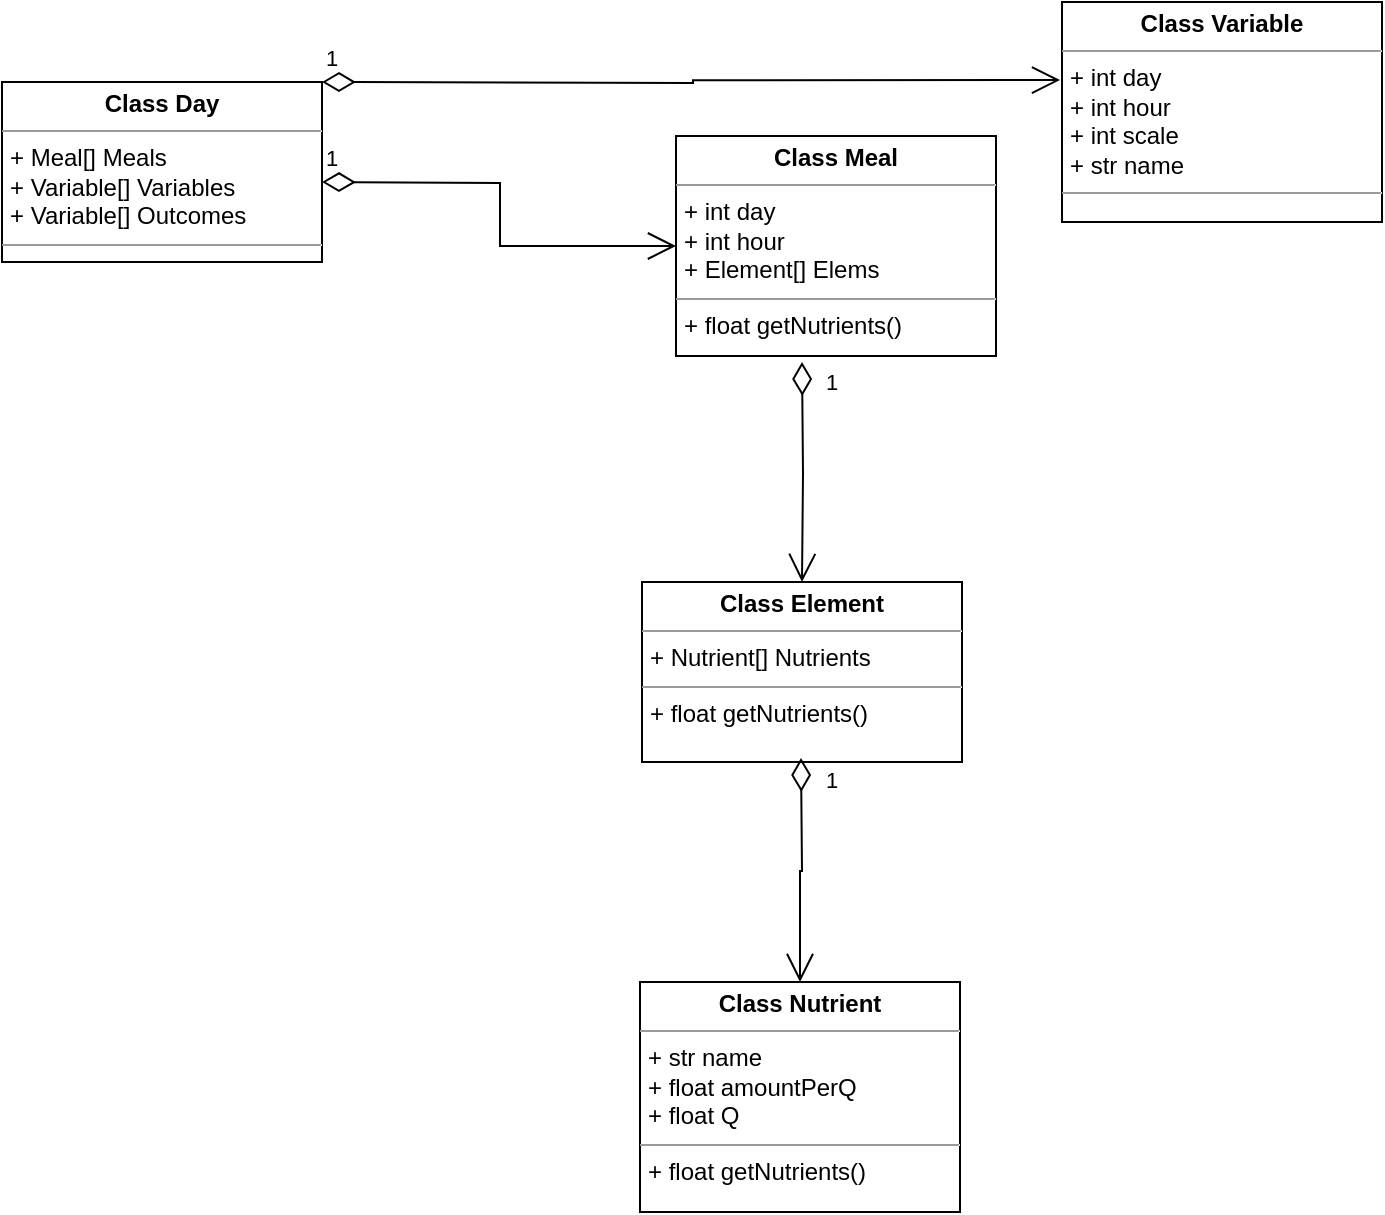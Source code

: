 <mxfile version="20.7.4" type="device"><diagram id="4kRPEuHSxVwH5iaT5il1" name="Page-1"><mxGraphModel dx="1430" dy="788" grid="1" gridSize="10" guides="1" tooltips="1" connect="1" arrows="1" fold="1" page="1" pageScale="1" pageWidth="850" pageHeight="1100" math="0" shadow="0"><root><mxCell id="0"/><mxCell id="1" parent="0"/><mxCell id="NdGOyjQRDCKKVFtGuxfM-1" value="&lt;p style=&quot;margin:0px;margin-top:4px;text-align:center;&quot;&gt;&lt;b&gt;Class Meal&lt;br&gt;&lt;/b&gt;&lt;/p&gt;&lt;hr size=&quot;1&quot;&gt;&lt;p style=&quot;margin:0px;margin-left:4px;&quot;&gt;+ int day&lt;br&gt;+ int hour&lt;br&gt;+ Element[] Elems&lt;br&gt;&lt;/p&gt;&lt;hr size=&quot;1&quot;&gt;&lt;p style=&quot;margin:0px;margin-left:4px;&quot;&gt;+ float getNutrients()&lt;br&gt;&lt;/p&gt;" style="verticalAlign=top;align=left;overflow=fill;fontSize=12;fontFamily=Helvetica;html=1;" parent="1" vertex="1"><mxGeometry x="367" y="167" width="160" height="110" as="geometry"/></mxCell><mxCell id="NdGOyjQRDCKKVFtGuxfM-2" value="&lt;p style=&quot;margin:0px;margin-top:4px;text-align:center;&quot;&gt;&lt;b&gt;Class Element&lt;br&gt;&lt;/b&gt;&lt;/p&gt;&lt;hr size=&quot;1&quot;&gt;&lt;p style=&quot;margin:0px;margin-left:4px;&quot;&gt;+ Nutrient[] Nutrients&lt;br&gt;&lt;/p&gt;&lt;hr size=&quot;1&quot;&gt;&lt;p style=&quot;margin:0px;margin-left:4px;&quot;&gt;+ float getNutrients()&lt;br&gt;&lt;/p&gt;" style="verticalAlign=top;align=left;overflow=fill;fontSize=12;fontFamily=Helvetica;html=1;" parent="1" vertex="1"><mxGeometry x="350" y="390" width="160" height="90" as="geometry"/></mxCell><mxCell id="NdGOyjQRDCKKVFtGuxfM-3" value="&lt;p style=&quot;margin:0px;margin-top:4px;text-align:center;&quot;&gt;&lt;b&gt;Class Nutrient&lt;br&gt;&lt;/b&gt;&lt;/p&gt;&lt;hr size=&quot;1&quot;&gt;&lt;p style=&quot;margin:0px;margin-left:4px;&quot;&gt;+ str name&lt;br&gt;+ float amountPerQ&lt;br&gt;+ float Q&lt;br&gt;&lt;/p&gt;&lt;hr size=&quot;1&quot;&gt;&lt;p style=&quot;margin:0px;margin-left:4px;&quot;&gt;+ float getNutrients()&lt;br&gt;&lt;/p&gt;" style="verticalAlign=top;align=left;overflow=fill;fontSize=12;fontFamily=Helvetica;html=1;" parent="1" vertex="1"><mxGeometry x="349" y="590" width="160" height="115" as="geometry"/></mxCell><mxCell id="NdGOyjQRDCKKVFtGuxfM-5" value="&lt;p style=&quot;margin:0px;margin-top:4px;text-align:center;&quot;&gt;&lt;b&gt;Class Day&lt;br&gt;&lt;/b&gt;&lt;/p&gt;&lt;hr size=&quot;1&quot;&gt;&lt;p style=&quot;margin:0px;margin-left:4px;&quot;&gt;+ Meal[] Meals&lt;br&gt;+ Variable[] Variables&lt;br&gt;+ Variable[] Outcomes&lt;br&gt;&lt;/p&gt;&lt;hr size=&quot;1&quot;&gt;" style="verticalAlign=top;align=left;overflow=fill;fontSize=12;fontFamily=Helvetica;html=1;" parent="1" vertex="1"><mxGeometry x="30" y="140" width="160" height="90" as="geometry"/></mxCell><mxCell id="NdGOyjQRDCKKVFtGuxfM-6" value="&lt;p style=&quot;margin:0px;margin-top:4px;text-align:center;&quot;&gt;&lt;b&gt;Class Variable&lt;br&gt;&lt;/b&gt;&lt;/p&gt;&lt;hr size=&quot;1&quot;&gt;&lt;p style=&quot;margin:0px;margin-left:4px;&quot;&gt;+ int day&lt;br&gt;+ int hour&lt;br&gt;+ int scale&lt;br&gt;+ str name&lt;br&gt;&lt;/p&gt;&lt;hr size=&quot;1&quot;&gt;&lt;p style=&quot;margin:0px;margin-left:4px;&quot;&gt;&lt;br&gt;&lt;/p&gt;" style="verticalAlign=top;align=left;overflow=fill;fontSize=12;fontFamily=Helvetica;html=1;" parent="1" vertex="1"><mxGeometry x="560" y="100" width="160" height="110" as="geometry"/></mxCell><mxCell id="nWlIvLeTczcdaKl-89p9-1" value="1" style="endArrow=open;html=1;endSize=12;startArrow=diamondThin;startSize=14;startFill=0;edgeStyle=orthogonalEdgeStyle;align=left;verticalAlign=bottom;rounded=0;entryX=0;entryY=0.5;entryDx=0;entryDy=0;" edge="1" parent="1" target="NdGOyjQRDCKKVFtGuxfM-1"><mxGeometry x="-1" y="3" relative="1" as="geometry"><mxPoint x="190" y="190" as="sourcePoint"/><mxPoint x="350" y="190" as="targetPoint"/></mxGeometry></mxCell><mxCell id="nWlIvLeTczcdaKl-89p9-2" value="1" style="endArrow=open;html=1;endSize=12;startArrow=diamondThin;startSize=14;startFill=0;edgeStyle=orthogonalEdgeStyle;align=left;verticalAlign=bottom;rounded=0;entryX=0.5;entryY=0;entryDx=0;entryDy=0;" edge="1" parent="1" target="NdGOyjQRDCKKVFtGuxfM-2"><mxGeometry x="-0.643" y="10" relative="1" as="geometry"><mxPoint x="430" y="280" as="sourcePoint"/><mxPoint x="430" y="385" as="targetPoint"/><Array as="points"/><mxPoint as="offset"/></mxGeometry></mxCell><mxCell id="nWlIvLeTczcdaKl-89p9-3" value="1" style="endArrow=open;html=1;endSize=12;startArrow=diamondThin;startSize=14;startFill=0;edgeStyle=orthogonalEdgeStyle;align=left;verticalAlign=bottom;rounded=0;" edge="1" parent="1" target="NdGOyjQRDCKKVFtGuxfM-3"><mxGeometry x="-0.643" y="10" relative="1" as="geometry"><mxPoint x="429.5" y="478" as="sourcePoint"/><mxPoint x="429.5" y="623" as="targetPoint"/><Array as="points"/><mxPoint as="offset"/></mxGeometry></mxCell><mxCell id="nWlIvLeTczcdaKl-89p9-8" value="1" style="endArrow=open;html=1;endSize=12;startArrow=diamondThin;startSize=14;startFill=0;edgeStyle=orthogonalEdgeStyle;align=left;verticalAlign=bottom;rounded=0;entryX=-0.006;entryY=0.355;entryDx=0;entryDy=0;entryPerimeter=0;" edge="1" parent="1" target="NdGOyjQRDCKKVFtGuxfM-6"><mxGeometry x="-1" y="3" relative="1" as="geometry"><mxPoint x="190" y="140" as="sourcePoint"/><mxPoint x="367" y="140" as="targetPoint"/></mxGeometry></mxCell></root></mxGraphModel></diagram></mxfile>